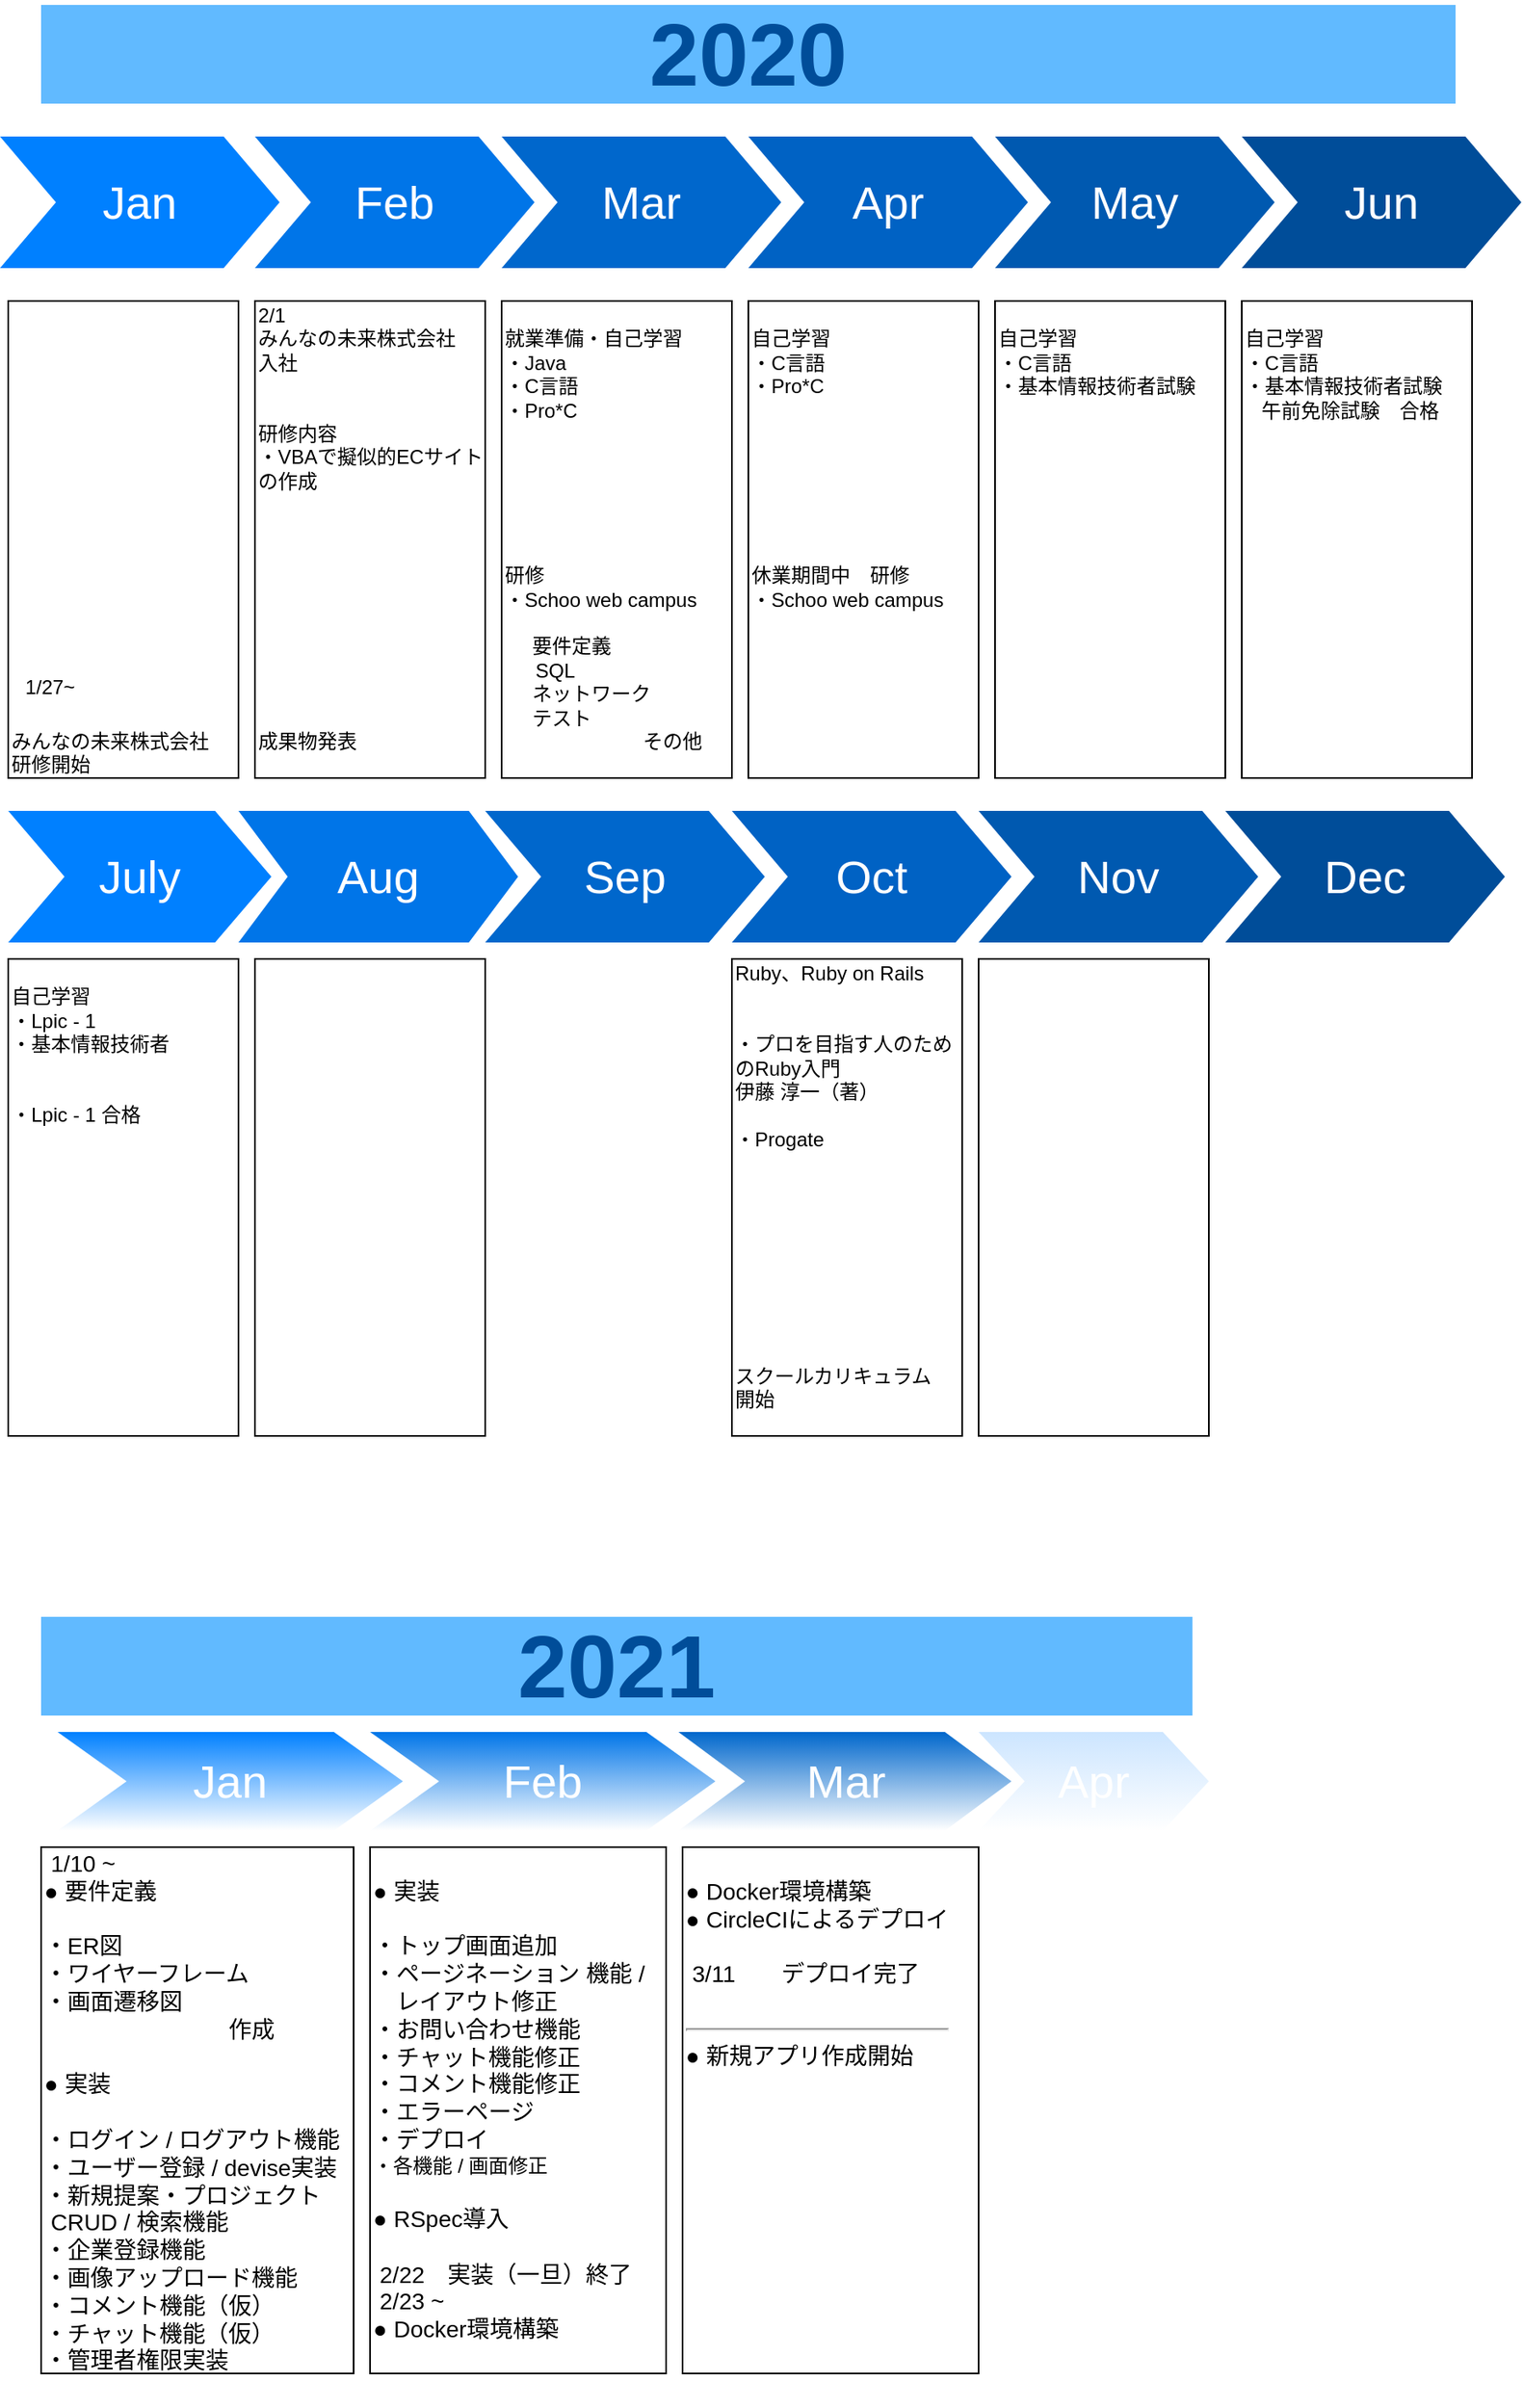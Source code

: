 <mxfile version="14.4.2" type="github">
  <diagram name="Page-1" id="d9b1e647-80fa-b4a2-5024-87a742678bcc">
    <mxGraphModel dx="664" dy="442" grid="1" gridSize="10" guides="1" tooltips="1" connect="1" arrows="1" fold="1" page="1" pageScale="1" pageWidth="1100" pageHeight="850" background="#ffffff" math="0" shadow="0">
      <root>
        <mxCell id="0" />
        <mxCell id="1" parent="0" />
        <mxCell id="57fe6abec08f04cb-1" value="Jan" style="shape=step;whiteSpace=wrap;html=1;fontSize=28;fillColor=#0080FF;fontColor=#FFFFFF;strokeColor=none;" parent="1" vertex="1">
          <mxGeometry x="85" y="180" width="170" height="80" as="geometry" />
        </mxCell>
        <mxCell id="57fe6abec08f04cb-2" value="Feb" style="shape=step;whiteSpace=wrap;html=1;fontSize=28;fillColor=#0075E8;fontColor=#FFFFFF;strokeColor=none;" parent="1" vertex="1">
          <mxGeometry x="240" y="180" width="170" height="80" as="geometry" />
        </mxCell>
        <mxCell id="57fe6abec08f04cb-3" value="Mar" style="shape=step;whiteSpace=wrap;html=1;fontSize=28;fillColor=#0067CC;fontColor=#FFFFFF;strokeColor=none;" parent="1" vertex="1">
          <mxGeometry x="390" y="180" width="170" height="80" as="geometry" />
        </mxCell>
        <mxCell id="57fe6abec08f04cb-4" value="Apr" style="shape=step;whiteSpace=wrap;html=1;fontSize=28;fillColor=#0062C4;fontColor=#FFFFFF;strokeColor=none;" parent="1" vertex="1">
          <mxGeometry x="540" y="180" width="170" height="80" as="geometry" />
        </mxCell>
        <mxCell id="57fe6abec08f04cb-5" value="May" style="shape=step;whiteSpace=wrap;html=1;fontSize=28;fillColor=#0059B0;fontColor=#FFFFFF;strokeColor=none;" parent="1" vertex="1">
          <mxGeometry x="690" y="180" width="170" height="80" as="geometry" />
        </mxCell>
        <mxCell id="57fe6abec08f04cb-6" value="Jun" style="shape=step;whiteSpace=wrap;html=1;fontSize=28;fillColor=#004D99;fontColor=#FFFFFF;strokeColor=none;" parent="1" vertex="1">
          <mxGeometry x="840" y="180" width="170" height="80" as="geometry" />
        </mxCell>
        <mxCell id="57fe6abec08f04cb-7" value="2020" style="text;html=1;strokeColor=none;fillColor=#61BAFF;align=center;verticalAlign=middle;whiteSpace=wrap;fontSize=54;fontStyle=1;fontColor=#004D99;" parent="1" vertex="1">
          <mxGeometry x="110" y="100" width="860" height="60" as="geometry" />
        </mxCell>
        <mxCell id="nK8ajeVO0bYjH4UbJxVL-1" value="July" style="shape=step;whiteSpace=wrap;html=1;fontSize=28;fillColor=#0080FF;fontColor=#FFFFFF;strokeColor=none;size=0.214;" vertex="1" parent="1">
          <mxGeometry x="90" y="590" width="160" height="80" as="geometry" />
        </mxCell>
        <mxCell id="nK8ajeVO0bYjH4UbJxVL-2" value="Aug" style="shape=step;whiteSpace=wrap;html=1;fontSize=28;fillColor=#0075E8;fontColor=#FFFFFF;strokeColor=none;size=0.176;" vertex="1" parent="1">
          <mxGeometry x="230" y="590" width="170" height="80" as="geometry" />
        </mxCell>
        <mxCell id="nK8ajeVO0bYjH4UbJxVL-3" value="Sep" style="shape=step;whiteSpace=wrap;html=1;fontSize=28;fillColor=#0067CC;fontColor=#FFFFFF;strokeColor=none;" vertex="1" parent="1">
          <mxGeometry x="380" y="590" width="170" height="80" as="geometry" />
        </mxCell>
        <mxCell id="nK8ajeVO0bYjH4UbJxVL-4" value="Oct" style="shape=step;whiteSpace=wrap;html=1;fontSize=28;fillColor=#0062C4;fontColor=#FFFFFF;strokeColor=none;" vertex="1" parent="1">
          <mxGeometry x="530" y="590" width="170" height="80" as="geometry" />
        </mxCell>
        <mxCell id="nK8ajeVO0bYjH4UbJxVL-5" value="Nov" style="shape=step;whiteSpace=wrap;html=1;fontSize=28;fillColor=#0059B0;fontColor=#FFFFFF;strokeColor=none;" vertex="1" parent="1">
          <mxGeometry x="680" y="590" width="170" height="80" as="geometry" />
        </mxCell>
        <mxCell id="nK8ajeVO0bYjH4UbJxVL-6" value="Dec" style="shape=step;whiteSpace=wrap;html=1;fontSize=28;fillColor=#004D99;fontColor=#FFFFFF;strokeColor=none;" vertex="1" parent="1">
          <mxGeometry x="830" y="590" width="170" height="80" as="geometry" />
        </mxCell>
        <mxCell id="nK8ajeVO0bYjH4UbJxVL-9" value="2/1&lt;br&gt;みんなの未来株式会社&lt;br&gt;入社&lt;br&gt;&lt;br&gt;&lt;br&gt;研修内容&lt;br&gt;・&lt;span&gt;VBAで擬似的ECサイトの作成&lt;br&gt;&lt;br&gt;&lt;br&gt;&lt;br&gt;&lt;br&gt;&lt;br&gt;&lt;br&gt;&lt;br&gt;&lt;br&gt;&lt;br&gt;&lt;br&gt;成果物発表&lt;br&gt;&lt;/span&gt;" style="text;spacingTop=-5;fillColor=#ffffff;whiteSpace=wrap;html=1;align=left;fontSize=12;fontFamily=Helvetica;fillColor=none;strokeColor=#000000;" vertex="1" parent="1">
          <mxGeometry x="240" y="280" width="140" height="290" as="geometry" />
        </mxCell>
        <mxCell id="nK8ajeVO0bYjH4UbJxVL-10" value="&lt;br&gt;&lt;br&gt;&lt;br&gt;&lt;br&gt;&lt;br&gt;&lt;br&gt;&lt;br&gt;&lt;br&gt;&lt;br&gt;&lt;br&gt;&lt;br&gt;&lt;br&gt;&lt;br&gt;&lt;br&gt;&lt;br&gt;&lt;br&gt;&lt;br&gt;&lt;br&gt;みんなの未来株式会社&lt;br&gt;研修開始" style="text;spacingTop=-5;fillColor=#ffffff;whiteSpace=wrap;html=1;align=left;fontSize=12;fontFamily=Helvetica;fillColor=none;strokeColor=#000000;" vertex="1" parent="1">
          <mxGeometry x="90" y="280" width="140" height="290" as="geometry" />
        </mxCell>
        <mxCell id="nK8ajeVO0bYjH4UbJxVL-11" value="1/27~" style="text;html=1;align=center;verticalAlign=middle;resizable=0;points=[];autosize=1;" vertex="1" parent="1">
          <mxGeometry x="90" y="505" width="50" height="20" as="geometry" />
        </mxCell>
        <mxCell id="nK8ajeVO0bYjH4UbJxVL-12" value="&lt;span&gt;&lt;br&gt;&lt;/span&gt;就業準備・自己学習&lt;br&gt;・Java&lt;br&gt;・C言語&lt;br&gt;・Pro*C&lt;br&gt;&lt;br&gt;&amp;nbsp; &amp;nbsp;&lt;br&gt;&lt;br&gt;&lt;br&gt;&lt;br&gt;&lt;br&gt;研修&lt;br&gt;・Schoo web&amp;nbsp;campus&lt;br&gt;&lt;br&gt;&amp;nbsp; &amp;nbsp; &amp;nbsp;要件定義&lt;br&gt;　&amp;nbsp; SQL&lt;br&gt;&amp;nbsp; &amp;nbsp; &amp;nbsp;ネットワーク&lt;br&gt;&amp;nbsp; &amp;nbsp; &amp;nbsp;テスト&amp;nbsp; &amp;nbsp; &amp;nbsp;&lt;br&gt;　　　　　　　その他　　&lt;br&gt;　&amp;nbsp;&amp;nbsp;" style="text;spacingTop=-5;fillColor=#ffffff;whiteSpace=wrap;html=1;align=left;fontSize=12;fontFamily=Helvetica;fillColor=none;strokeColor=#000000;" vertex="1" parent="1">
          <mxGeometry x="390" y="280" width="140" height="290" as="geometry" />
        </mxCell>
        <mxCell id="nK8ajeVO0bYjH4UbJxVL-15" value="&lt;span&gt;&lt;br&gt;&lt;/span&gt;自己学習&lt;br&gt;・C言語&lt;br&gt;・Pro*C&lt;br&gt;&lt;br&gt;&amp;nbsp; &amp;nbsp;&lt;br&gt;&lt;br&gt;&lt;br&gt;&lt;br&gt;&lt;br&gt;&lt;br&gt;休業期間中　研修&lt;br&gt;・Schoo web&amp;nbsp;campus&lt;br&gt;　&lt;br&gt;　&amp;nbsp; &lt;br&gt;　" style="text;spacingTop=-5;fillColor=#ffffff;whiteSpace=wrap;html=1;align=left;fontSize=12;fontFamily=Helvetica;fillColor=none;strokeColor=#000000;" vertex="1" parent="1">
          <mxGeometry x="540" y="280" width="140" height="290" as="geometry" />
        </mxCell>
        <mxCell id="nK8ajeVO0bYjH4UbJxVL-17" value="&lt;span&gt;&lt;br&gt;&lt;/span&gt;自己学習&lt;br&gt;・C言語&lt;br&gt;・基本情報技術者試験 &lt;br&gt;&lt;br&gt;&lt;br&gt;&amp;nbsp; &amp;nbsp;&lt;br&gt;&lt;br&gt;&lt;br&gt;&lt;br&gt;&lt;br&gt;&lt;br&gt;" style="text;spacingTop=-5;fillColor=#ffffff;whiteSpace=wrap;html=1;align=left;fontSize=12;fontFamily=Helvetica;fillColor=none;strokeColor=#000000;" vertex="1" parent="1">
          <mxGeometry x="690" y="280" width="140" height="290" as="geometry" />
        </mxCell>
        <mxCell id="nK8ajeVO0bYjH4UbJxVL-18" value="&lt;span&gt;&lt;br&gt;&lt;/span&gt;自己学習&lt;br&gt;・C言語&lt;br&gt;・基本情報技術者試験 &lt;br&gt;&amp;nbsp; &amp;nbsp;午前免除試験　合格&lt;br&gt;&lt;br&gt;&amp;nbsp; &amp;nbsp;&lt;br&gt;&lt;br&gt;&lt;br&gt;&lt;br&gt;&lt;br&gt;&lt;br&gt;" style="text;spacingTop=-5;fillColor=#ffffff;whiteSpace=wrap;html=1;align=left;fontSize=12;fontFamily=Helvetica;fillColor=none;strokeColor=#000000;" vertex="1" parent="1">
          <mxGeometry x="840" y="280" width="140" height="290" as="geometry" />
        </mxCell>
        <mxCell id="nK8ajeVO0bYjH4UbJxVL-19" value="&lt;span&gt;&lt;br&gt;&lt;/span&gt;自己学習&lt;br&gt;・Lpic - 1&lt;br&gt;・基本情報技術者&lt;br&gt;&lt;br&gt;&lt;br&gt;・Lpic - 1 合格&lt;br&gt;&lt;br&gt;&lt;br&gt;&amp;nbsp; &amp;nbsp;&lt;br&gt;&lt;br&gt;&lt;br&gt;&lt;br&gt;&lt;br&gt;" style="text;spacingTop=-5;fillColor=#ffffff;whiteSpace=wrap;html=1;align=left;fontSize=12;fontFamily=Helvetica;fillColor=none;strokeColor=#000000;" vertex="1" parent="1">
          <mxGeometry x="90" y="680" width="140" height="290" as="geometry" />
        </mxCell>
        <mxCell id="nK8ajeVO0bYjH4UbJxVL-20" value="" style="text;spacingTop=-5;fillColor=#ffffff;whiteSpace=wrap;html=1;align=left;fontSize=12;fontFamily=Helvetica;fillColor=none;strokeColor=#000000;" vertex="1" parent="1">
          <mxGeometry x="240" y="680" width="140" height="290" as="geometry" />
        </mxCell>
        <mxCell id="nK8ajeVO0bYjH4UbJxVL-21" value="Ruby、Ruby on Rails&lt;br&gt;&lt;br&gt;&lt;br&gt;・プロを目指す人のためのRuby入門&lt;br&gt;伊藤 淳一（著）&lt;br&gt;&lt;br&gt;・Progate&lt;br&gt;&lt;br&gt;&lt;br&gt;&lt;br&gt;&lt;br&gt;&lt;br&gt;&lt;br&gt;&lt;br&gt;&lt;br&gt;&lt;br&gt;スクールカリキュラム&lt;br&gt;開始" style="text;spacingTop=-5;fillColor=#ffffff;whiteSpace=wrap;html=1;align=left;fontSize=12;fontFamily=Helvetica;fillColor=none;strokeColor=#000000;" vertex="1" parent="1">
          <mxGeometry x="530" y="680" width="140" height="290" as="geometry" />
        </mxCell>
        <mxCell id="nK8ajeVO0bYjH4UbJxVL-22" value="" style="text;spacingTop=-5;fillColor=#ffffff;whiteSpace=wrap;html=1;align=left;fontSize=12;fontFamily=Helvetica;fillColor=none;strokeColor=#000000;" vertex="1" parent="1">
          <mxGeometry x="680" y="680" width="140" height="290" as="geometry" />
        </mxCell>
        <mxCell id="nK8ajeVO0bYjH4UbJxVL-32" value="" style="group" vertex="1" connectable="0" parent="1">
          <mxGeometry x="110" y="1080" width="860" height="480" as="geometry" />
        </mxCell>
        <mxCell id="nK8ajeVO0bYjH4UbJxVL-23" value="Jan" style="shape=step;whiteSpace=wrap;html=1;fontSize=28;fillColor=#0080FF;fontColor=#FFFFFF;strokeColor=none;gradientColor=#ffffff;" vertex="1" parent="nK8ajeVO0bYjH4UbJxVL-32">
          <mxGeometry x="10" y="70" width="210" height="60" as="geometry" />
        </mxCell>
        <mxCell id="nK8ajeVO0bYjH4UbJxVL-24" value="Feb" style="shape=step;whiteSpace=wrap;html=1;fontSize=28;fillColor=#0075E8;fontColor=#FFFFFF;strokeColor=none;gradientColor=#ffffff;" vertex="1" parent="nK8ajeVO0bYjH4UbJxVL-32">
          <mxGeometry x="200" y="70" width="210" height="60" as="geometry" />
        </mxCell>
        <mxCell id="nK8ajeVO0bYjH4UbJxVL-25" value="Mar" style="shape=step;whiteSpace=wrap;html=1;fontSize=28;fillColor=#0067CC;fontColor=#FFFFFF;strokeColor=none;gradientColor=#ffffff;" vertex="1" parent="nK8ajeVO0bYjH4UbJxVL-32">
          <mxGeometry x="387.5" y="70" width="202.5" height="60" as="geometry" />
        </mxCell>
        <mxCell id="nK8ajeVO0bYjH4UbJxVL-26" value="&lt;font style=&quot;font-size: 14px&quot;&gt;&amp;nbsp;1/10 ~&lt;br&gt;● 要件定義&lt;br&gt;&lt;br&gt;・ER図&lt;br&gt;・ワイヤーフレーム&lt;br&gt;・画面遷移図&lt;br&gt;　　　　　　　　作成&lt;br&gt;&lt;br&gt;● 実装&lt;br&gt;&lt;br&gt;・ログイン / ログアウト機能&lt;br&gt;・ユーザー登録 / devise実装&lt;br&gt;・新規提案・プロジェクト&amp;nbsp; &amp;nbsp; &amp;nbsp; &amp;nbsp;CRUD / 検索機能&lt;br&gt;・企業登録機能&lt;br&gt;・画像アップロード機能&lt;br&gt;・コメント機能（仮）&lt;br&gt;・チャット機能（仮）&lt;br&gt;・管理者権限実装&lt;br&gt;&lt;br&gt;&lt;/font&gt;" style="text;spacingTop=-5;fillColor=#ffffff;whiteSpace=wrap;html=1;align=left;fontSize=12;fontFamily=Helvetica;fillColor=none;strokeColor=#000000;" vertex="1" parent="nK8ajeVO0bYjH4UbJxVL-32">
          <mxGeometry y="140" width="190" height="320" as="geometry" />
        </mxCell>
        <mxCell id="nK8ajeVO0bYjH4UbJxVL-29" value="&lt;font style=&quot;font-size: 14px&quot;&gt;&lt;br&gt;● 実装&lt;br&gt;&lt;br&gt;・トップ画面追加&lt;br&gt;・ページネーション 機能 / &lt;br&gt;　レイアウト修正&lt;br&gt;・お問い合わせ機能&lt;br&gt;・チャット機能修正&lt;br&gt;・コメント機能修正&lt;br&gt;・エラーページ&lt;br&gt;・デプロイ&lt;/font&gt;&lt;br&gt;・各機能 / 画面修正&lt;br&gt;&lt;span style=&quot;font-size: 14px&quot;&gt;&lt;br&gt;● RSpec導入&lt;br&gt;&lt;br&gt;&amp;nbsp;2/22　実装（一旦）終了&lt;/span&gt;&lt;font style=&quot;font-size: 14px&quot;&gt;&lt;font style=&quot;font-size: 14px&quot;&gt;&lt;br&gt;&amp;nbsp;2/23 ~&lt;/font&gt;&lt;br&gt;&lt;/font&gt;&lt;font style=&quot;font-size: 14px&quot;&gt;● Docker環境構築&lt;/font&gt;" style="text;spacingTop=-5;fillColor=#ffffff;whiteSpace=wrap;html=1;align=left;fontSize=12;fontFamily=Helvetica;fillColor=none;strokeColor=#000000;" vertex="1" parent="nK8ajeVO0bYjH4UbJxVL-32">
          <mxGeometry x="200" y="140" width="180" height="320" as="geometry" />
        </mxCell>
        <mxCell id="nK8ajeVO0bYjH4UbJxVL-30" value="&lt;font style=&quot;font-size: 14px&quot;&gt;&lt;br&gt;● Docker環境構築&lt;br&gt;● CircleCIによるデプロイ&lt;br&gt;&lt;br&gt;&amp;nbsp;3/11　　デプロイ完了&lt;br&gt;&lt;br&gt;&lt;hr&gt;● 新規アプリ作成開始&lt;br&gt;&lt;/font&gt;" style="text;spacingTop=-5;fillColor=#ffffff;whiteSpace=wrap;html=1;align=left;fontSize=12;fontFamily=Helvetica;fillColor=none;strokeColor=#000000;" vertex="1" parent="nK8ajeVO0bYjH4UbJxVL-32">
          <mxGeometry x="390" y="140" width="180" height="320" as="geometry" />
        </mxCell>
        <mxCell id="nK8ajeVO0bYjH4UbJxVL-31" value="2021" style="text;html=1;strokeColor=none;fillColor=#61BAFF;align=center;verticalAlign=middle;whiteSpace=wrap;fontSize=54;fontStyle=1;fontColor=#004D99;" vertex="1" parent="nK8ajeVO0bYjH4UbJxVL-32">
          <mxGeometry width="700" height="60" as="geometry" />
        </mxCell>
        <mxCell id="nK8ajeVO0bYjH4UbJxVL-33" value="Apr" style="shape=step;whiteSpace=wrap;html=1;fontSize=28;fontColor=#FFFFFF;strokeColor=none;gradientColor=#ffffff;fillColor=#CCE5FF;" vertex="1" parent="nK8ajeVO0bYjH4UbJxVL-32">
          <mxGeometry x="570" y="70" width="140" height="60" as="geometry" />
        </mxCell>
      </root>
    </mxGraphModel>
  </diagram>
</mxfile>

